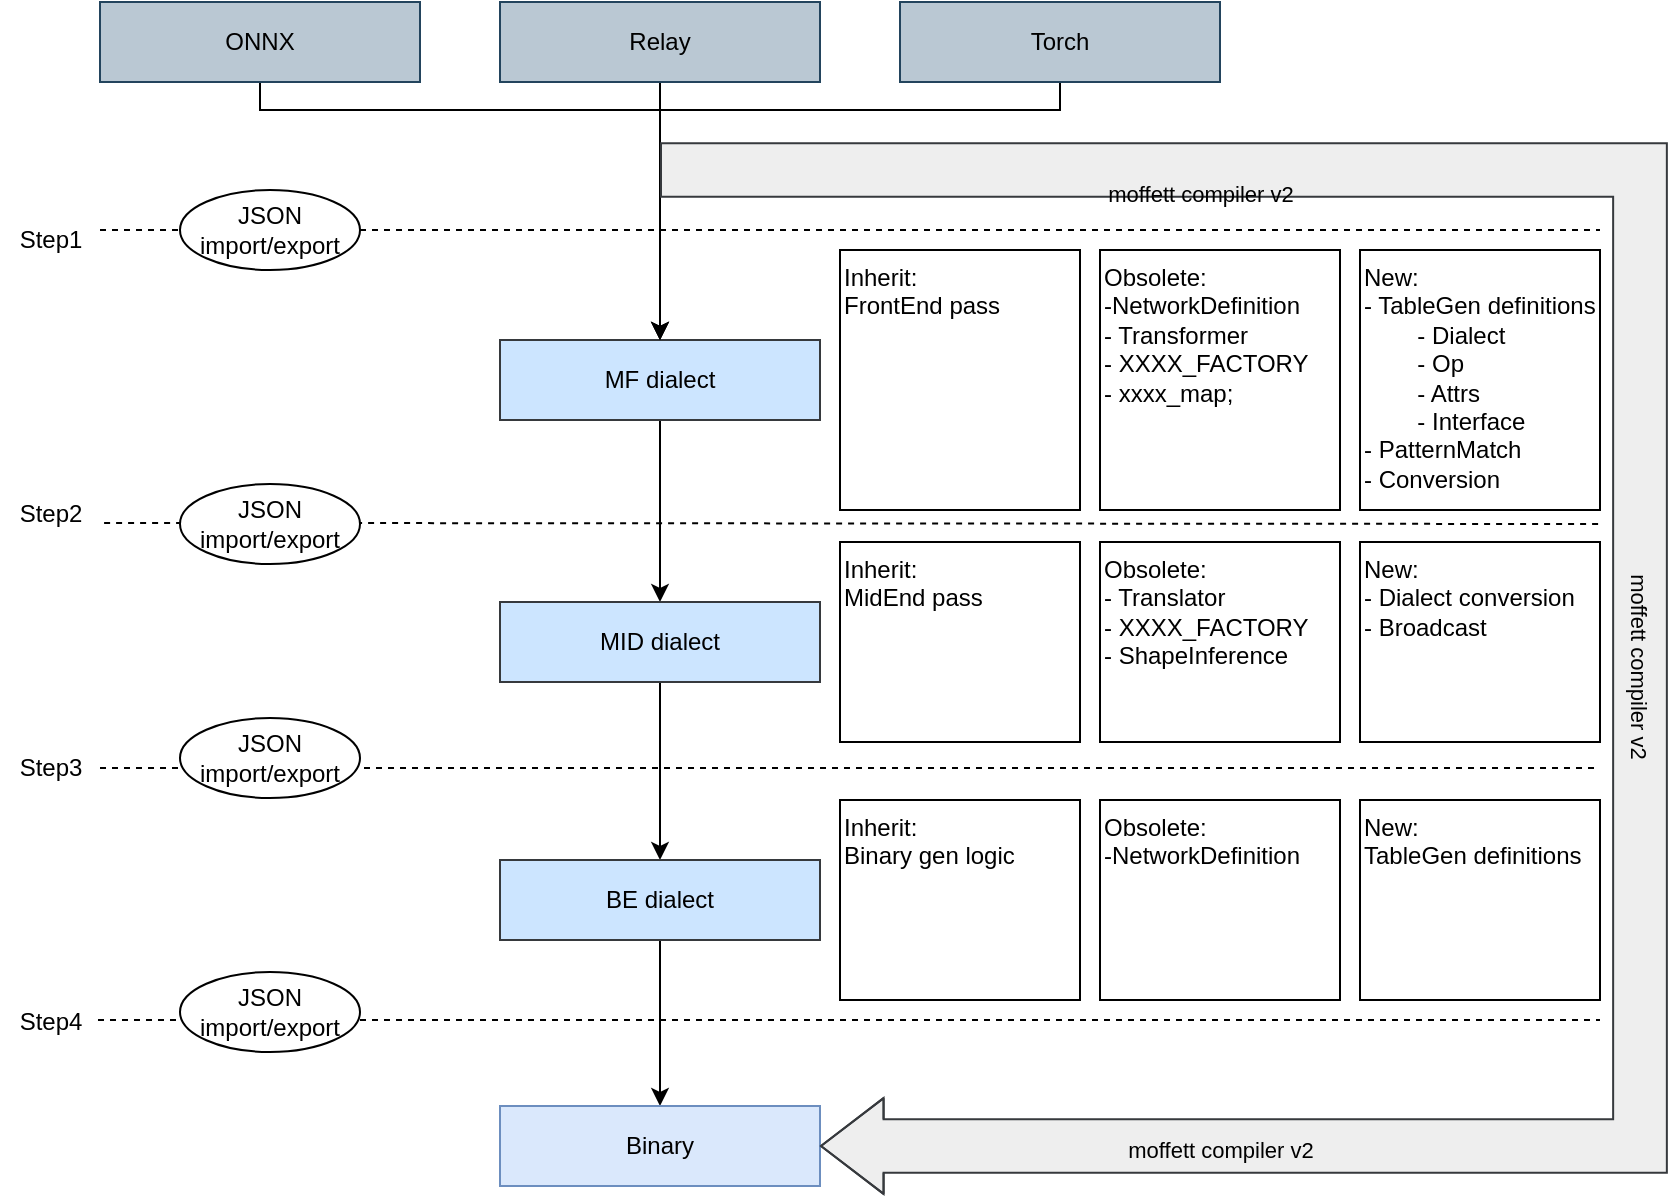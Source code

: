 <mxfile version="22.1.2" type="github">
  <diagram name="第 1 页" id="F7G0wo-fSYltlhvz1KPH">
    <mxGraphModel dx="1688" dy="1796" grid="1" gridSize="10" guides="1" tooltips="1" connect="1" arrows="1" fold="1" page="1" pageScale="1" pageWidth="827" pageHeight="1169" math="0" shadow="0">
      <root>
        <mxCell id="0" />
        <mxCell id="1" parent="0" />
        <mxCell id="1PgI1I01Q0n14vfVzNhf-3" value="" style="edgeStyle=orthogonalEdgeStyle;rounded=0;orthogonalLoop=1;jettySize=auto;html=1;" parent="1" source="1PgI1I01Q0n14vfVzNhf-1" target="1PgI1I01Q0n14vfVzNhf-2" edge="1">
          <mxGeometry relative="1" as="geometry" />
        </mxCell>
        <mxCell id="1PgI1I01Q0n14vfVzNhf-1" value="MF dialect" style="rounded=0;whiteSpace=wrap;html=1;fillColor=#cce5ff;strokeColor=#36393d;" parent="1" vertex="1">
          <mxGeometry x="320" y="115" width="160" height="40" as="geometry" />
        </mxCell>
        <mxCell id="1PgI1I01Q0n14vfVzNhf-5" value="" style="edgeStyle=orthogonalEdgeStyle;rounded=0;orthogonalLoop=1;jettySize=auto;html=1;" parent="1" source="1PgI1I01Q0n14vfVzNhf-2" target="1PgI1I01Q0n14vfVzNhf-4" edge="1">
          <mxGeometry relative="1" as="geometry" />
        </mxCell>
        <mxCell id="1PgI1I01Q0n14vfVzNhf-2" value="MID dialect" style="rounded=0;whiteSpace=wrap;html=1;fillColor=#cce5ff;strokeColor=#36393d;" parent="1" vertex="1">
          <mxGeometry x="320" y="246" width="160" height="40" as="geometry" />
        </mxCell>
        <mxCell id="1PgI1I01Q0n14vfVzNhf-22" value="" style="edgeStyle=orthogonalEdgeStyle;rounded=0;orthogonalLoop=1;jettySize=auto;html=1;" parent="1" source="1PgI1I01Q0n14vfVzNhf-4" target="1PgI1I01Q0n14vfVzNhf-21" edge="1">
          <mxGeometry relative="1" as="geometry" />
        </mxCell>
        <mxCell id="1PgI1I01Q0n14vfVzNhf-4" value="BE dialect" style="rounded=0;whiteSpace=wrap;html=1;fillColor=#cce5ff;strokeColor=#36393d;" parent="1" vertex="1">
          <mxGeometry x="320" y="375" width="160" height="40" as="geometry" />
        </mxCell>
        <mxCell id="1PgI1I01Q0n14vfVzNhf-9" style="edgeStyle=orthogonalEdgeStyle;rounded=0;orthogonalLoop=1;jettySize=auto;html=1;exitX=0.5;exitY=1;exitDx=0;exitDy=0;entryX=0.5;entryY=0;entryDx=0;entryDy=0;" parent="1" source="1PgI1I01Q0n14vfVzNhf-6" target="1PgI1I01Q0n14vfVzNhf-1" edge="1">
          <mxGeometry relative="1" as="geometry">
            <Array as="points">
              <mxPoint x="200" />
              <mxPoint x="400" />
            </Array>
          </mxGeometry>
        </mxCell>
        <mxCell id="1PgI1I01Q0n14vfVzNhf-6" value="ONNX" style="rounded=0;whiteSpace=wrap;html=1;fillColor=#bac8d3;strokeColor=#23445d;" parent="1" vertex="1">
          <mxGeometry x="120" y="-54" width="160" height="40" as="geometry" />
        </mxCell>
        <mxCell id="1PgI1I01Q0n14vfVzNhf-12" style="edgeStyle=orthogonalEdgeStyle;rounded=0;orthogonalLoop=1;jettySize=auto;html=1;exitX=0.5;exitY=1;exitDx=0;exitDy=0;entryX=0.5;entryY=0;entryDx=0;entryDy=0;" parent="1" source="1PgI1I01Q0n14vfVzNhf-7" target="1PgI1I01Q0n14vfVzNhf-1" edge="1">
          <mxGeometry relative="1" as="geometry" />
        </mxCell>
        <mxCell id="1PgI1I01Q0n14vfVzNhf-7" value="Relay" style="rounded=0;whiteSpace=wrap;html=1;fillColor=#bac8d3;strokeColor=#23445d;" parent="1" vertex="1">
          <mxGeometry x="320" y="-54" width="160" height="40" as="geometry" />
        </mxCell>
        <mxCell id="1PgI1I01Q0n14vfVzNhf-13" style="edgeStyle=orthogonalEdgeStyle;rounded=0;orthogonalLoop=1;jettySize=auto;html=1;exitX=0.5;exitY=1;exitDx=0;exitDy=0;entryX=0.5;entryY=0;entryDx=0;entryDy=0;" parent="1" source="1PgI1I01Q0n14vfVzNhf-8" target="1PgI1I01Q0n14vfVzNhf-1" edge="1">
          <mxGeometry relative="1" as="geometry">
            <Array as="points">
              <mxPoint x="600" />
              <mxPoint x="400" />
            </Array>
          </mxGeometry>
        </mxCell>
        <mxCell id="1PgI1I01Q0n14vfVzNhf-8" value="Torch" style="rounded=0;whiteSpace=wrap;html=1;fillColor=#bac8d3;strokeColor=#23445d;" parent="1" vertex="1">
          <mxGeometry x="520" y="-54" width="160" height="40" as="geometry" />
        </mxCell>
        <mxCell id="1PgI1I01Q0n14vfVzNhf-14" value="" style="endArrow=none;dashed=1;html=1;rounded=0;" parent="1" edge="1" source="lu5vzIWfbGRgdcT6hFBd-1">
          <mxGeometry width="50" height="50" relative="1" as="geometry">
            <mxPoint x="120" y="60" as="sourcePoint" />
            <mxPoint x="870" y="60" as="targetPoint" />
          </mxGeometry>
        </mxCell>
        <mxCell id="1PgI1I01Q0n14vfVzNhf-15" value="" style="endArrow=none;dashed=1;html=1;rounded=0;exitX=1.041;exitY=0.648;exitDx=0;exitDy=0;exitPerimeter=0;" parent="1" edge="1" source="1PgI1I01Q0n14vfVzNhf-18">
          <mxGeometry width="50" height="50" relative="1" as="geometry">
            <mxPoint x="200" y="207" as="sourcePoint" />
            <mxPoint x="870" y="207" as="targetPoint" />
          </mxGeometry>
        </mxCell>
        <mxCell id="1PgI1I01Q0n14vfVzNhf-16" value="" style="endArrow=none;dashed=1;html=1;rounded=0;" parent="1" edge="1" source="1PgI1I01Q0n14vfVzNhf-19">
          <mxGeometry width="50" height="50" relative="1" as="geometry">
            <mxPoint x="200" y="314" as="sourcePoint" />
            <mxPoint x="870" y="329" as="targetPoint" />
          </mxGeometry>
        </mxCell>
        <mxCell id="1PgI1I01Q0n14vfVzNhf-17" value="Step1" style="text;html=1;align=center;verticalAlign=middle;resizable=0;points=[];autosize=1;strokeColor=none;fillColor=none;" parent="1" vertex="1">
          <mxGeometry x="70" y="50" width="50" height="30" as="geometry" />
        </mxCell>
        <mxCell id="1PgI1I01Q0n14vfVzNhf-18" value="Step2" style="text;html=1;align=center;verticalAlign=middle;resizable=0;points=[];autosize=1;strokeColor=none;fillColor=none;" parent="1" vertex="1">
          <mxGeometry x="70" y="187" width="50" height="30" as="geometry" />
        </mxCell>
        <mxCell id="1PgI1I01Q0n14vfVzNhf-19" value="Step3" style="text;html=1;align=center;verticalAlign=middle;resizable=0;points=[];autosize=1;strokeColor=none;fillColor=none;" parent="1" vertex="1">
          <mxGeometry x="70" y="314" width="50" height="30" as="geometry" />
        </mxCell>
        <mxCell id="1PgI1I01Q0n14vfVzNhf-20" value="" style="endArrow=none;dashed=1;html=1;rounded=0;exitX=1;exitY=0.5;exitDx=0;exitDy=0;" parent="1" edge="1">
          <mxGeometry width="50" height="50" relative="1" as="geometry">
            <mxPoint x="250" y="455" as="sourcePoint" />
            <mxPoint x="870" y="455" as="targetPoint" />
          </mxGeometry>
        </mxCell>
        <mxCell id="1PgI1I01Q0n14vfVzNhf-21" value="Binary" style="rounded=0;whiteSpace=wrap;html=1;fillColor=#dae8fc;strokeColor=#6c8ebf;" parent="1" vertex="1">
          <mxGeometry x="320" y="498" width="160" height="40" as="geometry" />
        </mxCell>
        <mxCell id="1PgI1I01Q0n14vfVzNhf-23" value="Step4" style="text;html=1;align=center;verticalAlign=middle;resizable=0;points=[];autosize=1;strokeColor=none;fillColor=none;" parent="1" vertex="1">
          <mxGeometry x="70" y="441" width="50" height="30" as="geometry" />
        </mxCell>
        <mxCell id="lu5vzIWfbGRgdcT6hFBd-4" value="" style="endArrow=none;dashed=1;html=1;rounded=0;" edge="1" parent="1" target="lu5vzIWfbGRgdcT6hFBd-1">
          <mxGeometry width="50" height="50" relative="1" as="geometry">
            <mxPoint x="120" y="60" as="sourcePoint" />
            <mxPoint x="750" y="60" as="targetPoint" />
          </mxGeometry>
        </mxCell>
        <mxCell id="lu5vzIWfbGRgdcT6hFBd-1" value="JSON&lt;br&gt;import/export" style="ellipse;whiteSpace=wrap;html=1;" vertex="1" parent="1">
          <mxGeometry x="160" y="40" width="90" height="40" as="geometry" />
        </mxCell>
        <mxCell id="lu5vzIWfbGRgdcT6hFBd-6" value="JSON&lt;br&gt;import/export" style="ellipse;whiteSpace=wrap;html=1;" vertex="1" parent="1">
          <mxGeometry x="160" y="187" width="90" height="40" as="geometry" />
        </mxCell>
        <mxCell id="lu5vzIWfbGRgdcT6hFBd-7" value="JSON&lt;br&gt;import/export" style="ellipse;whiteSpace=wrap;html=1;" vertex="1" parent="1">
          <mxGeometry x="160" y="304" width="90" height="40" as="geometry" />
        </mxCell>
        <mxCell id="lu5vzIWfbGRgdcT6hFBd-10" value="" style="endArrow=none;dashed=1;html=1;rounded=0;exitX=0.98;exitY=0.333;exitDx=0;exitDy=0;exitPerimeter=0;" edge="1" parent="1">
          <mxGeometry width="50" height="50" relative="1" as="geometry">
            <mxPoint x="119" y="454.99" as="sourcePoint" />
            <mxPoint x="160" y="455" as="targetPoint" />
          </mxGeometry>
        </mxCell>
        <mxCell id="lu5vzIWfbGRgdcT6hFBd-8" value="JSON&lt;br&gt;import/export" style="ellipse;whiteSpace=wrap;html=1;" vertex="1" parent="1">
          <mxGeometry x="160" y="431" width="90" height="40" as="geometry" />
        </mxCell>
        <mxCell id="lu5vzIWfbGRgdcT6hFBd-11" value="" style="shape=flexArrow;endArrow=classic;html=1;rounded=0;entryX=1;entryY=0.5;entryDx=0;entryDy=0;fillColor=#eeeeee;strokeColor=#36393d;width=26.857;endSize=10.097;" edge="1" parent="1" target="1PgI1I01Q0n14vfVzNhf-21">
          <mxGeometry width="50" height="50" relative="1" as="geometry">
            <mxPoint x="400" y="30" as="sourcePoint" />
            <mxPoint x="590" y="240" as="targetPoint" />
            <Array as="points">
              <mxPoint x="890" y="30" />
              <mxPoint x="890" y="270" />
              <mxPoint x="890" y="518" />
            </Array>
          </mxGeometry>
        </mxCell>
        <mxCell id="lu5vzIWfbGRgdcT6hFBd-12" value="moffett compiler v2" style="edgeLabel;html=1;align=center;verticalAlign=middle;resizable=0;points=[];labelBackgroundColor=none;" vertex="1" connectable="0" parent="lu5vzIWfbGRgdcT6hFBd-11">
          <mxGeometry x="-0.12" relative="1" as="geometry">
            <mxPoint x="-220" y="-109" as="offset" />
          </mxGeometry>
        </mxCell>
        <mxCell id="lu5vzIWfbGRgdcT6hFBd-19" value="moffett compiler v2" style="edgeLabel;html=1;align=center;verticalAlign=middle;resizable=0;points=[];labelBackgroundColor=none;" vertex="1" connectable="0" parent="lu5vzIWfbGRgdcT6hFBd-11">
          <mxGeometry x="-0.12" relative="1" as="geometry">
            <mxPoint x="-210" y="369" as="offset" />
          </mxGeometry>
        </mxCell>
        <mxCell id="lu5vzIWfbGRgdcT6hFBd-23" value="moffett compiler v2" style="edgeLabel;html=1;align=center;verticalAlign=middle;resizable=0;points=[];labelBackgroundColor=none;rotation=90;" vertex="1" connectable="0" parent="lu5vzIWfbGRgdcT6hFBd-11">
          <mxGeometry x="-0.12" relative="1" as="geometry">
            <mxPoint y="127" as="offset" />
          </mxGeometry>
        </mxCell>
        <mxCell id="lu5vzIWfbGRgdcT6hFBd-13" value="Inherit:&lt;br&gt;FrontEnd pass" style="rounded=0;whiteSpace=wrap;html=1;verticalAlign=top;align=left;" vertex="1" parent="1">
          <mxGeometry x="490" y="70" width="120" height="130" as="geometry" />
        </mxCell>
        <mxCell id="lu5vzIWfbGRgdcT6hFBd-14" value="Obsolete:&lt;br&gt;-NetworkDefinition&lt;br&gt;- Transformer&lt;br&gt;- XXXX_FACTORY&lt;br&gt;- xxxx_map;" style="rounded=0;whiteSpace=wrap;html=1;verticalAlign=top;align=left;" vertex="1" parent="1">
          <mxGeometry x="620" y="70" width="120" height="130" as="geometry" />
        </mxCell>
        <mxCell id="lu5vzIWfbGRgdcT6hFBd-15" value="New:&lt;br&gt;- TableGen definitions&lt;br&gt;&lt;span style=&quot;white-space: pre;&quot;&gt;&#x9;&lt;/span&gt;- Dialect&lt;br&gt;&lt;span style=&quot;white-space: pre;&quot;&gt;&#x9;&lt;/span&gt;- Op&lt;br&gt;&lt;span style=&quot;white-space: pre;&quot;&gt;&#x9;&lt;/span&gt;- Attrs&lt;br&gt;&lt;span style=&quot;white-space: pre;&quot;&gt;&#x9;&lt;/span&gt;- Interface&lt;br&gt;- PatternMatch&lt;br&gt;- Conversion" style="rounded=0;whiteSpace=wrap;html=1;verticalAlign=top;align=left;" vertex="1" parent="1">
          <mxGeometry x="750" y="70" width="120" height="130" as="geometry" />
        </mxCell>
        <mxCell id="lu5vzIWfbGRgdcT6hFBd-16" value="Inherit:&lt;br&gt;MidEnd pass" style="rounded=0;whiteSpace=wrap;html=1;verticalAlign=top;align=left;" vertex="1" parent="1">
          <mxGeometry x="490" y="216" width="120" height="100" as="geometry" />
        </mxCell>
        <mxCell id="lu5vzIWfbGRgdcT6hFBd-17" value="Obsolete:&lt;br&gt;- Translator&lt;br&gt;- XXXX_FACTORY&lt;br&gt;- ShapeInference" style="rounded=0;whiteSpace=wrap;html=1;verticalAlign=top;align=left;" vertex="1" parent="1">
          <mxGeometry x="620" y="216" width="120" height="100" as="geometry" />
        </mxCell>
        <mxCell id="lu5vzIWfbGRgdcT6hFBd-18" value="New:&lt;br&gt;- Dialect conversion&lt;br&gt;- Broadcast" style="rounded=0;whiteSpace=wrap;html=1;verticalAlign=top;align=left;" vertex="1" parent="1">
          <mxGeometry x="750" y="216" width="120" height="100" as="geometry" />
        </mxCell>
        <mxCell id="lu5vzIWfbGRgdcT6hFBd-20" value="Inherit:&lt;br&gt;Binary gen logic" style="rounded=0;whiteSpace=wrap;html=1;verticalAlign=top;align=left;" vertex="1" parent="1">
          <mxGeometry x="490" y="345" width="120" height="100" as="geometry" />
        </mxCell>
        <mxCell id="lu5vzIWfbGRgdcT6hFBd-21" value="Obsolete:&lt;br&gt;-NetworkDefinition" style="rounded=0;whiteSpace=wrap;html=1;verticalAlign=top;align=left;" vertex="1" parent="1">
          <mxGeometry x="620" y="345" width="120" height="100" as="geometry" />
        </mxCell>
        <mxCell id="lu5vzIWfbGRgdcT6hFBd-22" value="New:&lt;br&gt;TableGen definitions" style="rounded=0;whiteSpace=wrap;html=1;verticalAlign=top;align=left;" vertex="1" parent="1">
          <mxGeometry x="750" y="345" width="120" height="100" as="geometry" />
        </mxCell>
      </root>
    </mxGraphModel>
  </diagram>
</mxfile>
